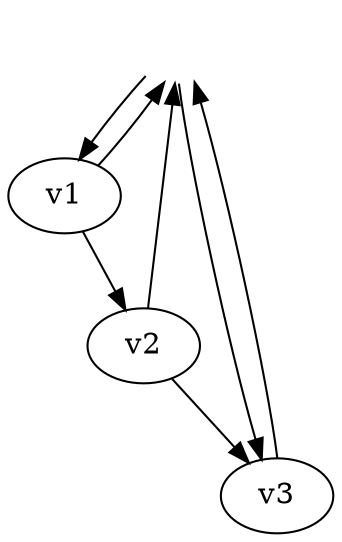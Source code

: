 digraph qqx_aaa_tree_1 {
ext [style=invis];
ext -> v1:1 [particle="d", id=1];
ext -> v3:2 [particle="d~", id=2];
v1:3 -> ext [particle="a", id=3];
v2:4 -> ext [particle="a", id=4];
v3:0 -> ext [particle="a", id=0];
v1 -> v2 [particle="d", id=5];
v2 -> v3 [particle="d", id=6];
graph [num="-1/27*_gammaloop::Q(5,spenso::mink(4,_gammaloop::edge(5,1)))*_gammaloop::Q(6,spenso::mink(4,_gammaloop::edge(6,1)))*_gammaloop::ee^3*spenso::g(spenso::cof(3,_gammaloop::hedge(1)),spenso::dind(spenso::cof(3,_gammaloop::hedge(5))))*spenso::g(spenso::cof(3,_gammaloop::hedge(5)),spenso::dind(spenso::cof(3,_gammaloop::hedge(6))))*spenso::g(spenso::cof(3,_gammaloop::hedge(6)),spenso::dind(spenso::cof(3,_gammaloop::hedge(7))))*spenso::g(spenso::cof(3,_gammaloop::hedge(7)),spenso::dind(spenso::cof(3,_gammaloop::hedge(8))))*spenso::g(spenso::cof(3,_gammaloop::hedge(8)),spenso::dind(spenso::cof(3,_gammaloop::hedge(2))))*spenso::gamma(spenso::bis(4,_gammaloop::hedge(1)),spenso::bis(4,_gammaloop::hedge(5)),spenso::mink(4,_gammaloop::hedge(3)))*spenso::gamma(spenso::bis(4,_gammaloop::hedge(5)),spenso::bis(4,_gammaloop::hedge(6)),spenso::mink(4,_gammaloop::edge(5,1)))*spenso::gamma(spenso::bis(4,_gammaloop::hedge(6)),spenso::bis(4,_gammaloop::hedge(7)),spenso::mink(4,_gammaloop::hedge(4)))*spenso::gamma(spenso::bis(4,_gammaloop::hedge(7)),spenso::bis(4,_gammaloop::hedge(8)),spenso::mink(4,_gammaloop::edge(6,1)))*spenso::gamma(spenso::bis(4,_gammaloop::hedge(8)),spenso::bis(4,_gammaloop::hedge(2)),spenso::mink(4,_gammaloop::hedge(0)))", overall_factor="1", projector="1/3*_gammaloop::u(1,spenso::bis(4,_gammaloop::hedge(1)))*_gammaloop::vbar(2,spenso::bis(4,_gammaloop::hedge(2)))*_gammaloop::ϵbar(0,spenso::mink(4,_gammaloop::hedge(0)))*_gammaloop::ϵbar(3,spenso::mink(4,_gammaloop::hedge(3)))*_gammaloop::ϵbar(4,spenso::mink(4,_gammaloop::hedge(4)))*spenso::g(spenso::cof(3,_gammaloop::hedge(1)),spenso::dind(spenso::cof(3,_gammaloop::hedge(2))))"];
edge [num="1"];
node [num="1"];
}
